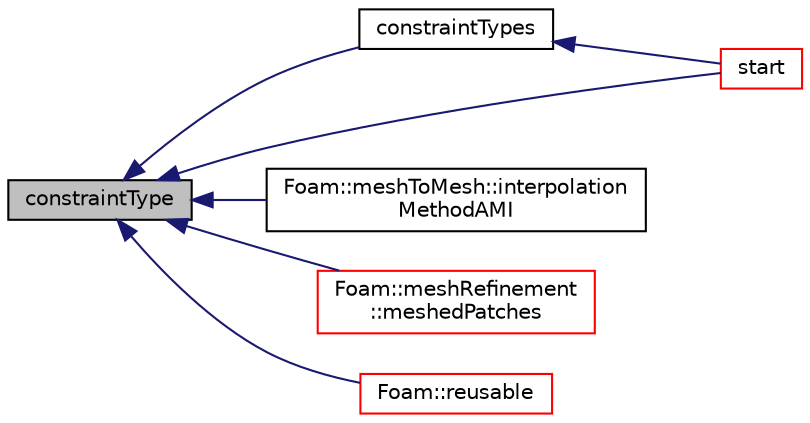 digraph "constraintType"
{
  bgcolor="transparent";
  edge [fontname="Helvetica",fontsize="10",labelfontname="Helvetica",labelfontsize="10"];
  node [fontname="Helvetica",fontsize="10",shape=record];
  rankdir="LR";
  Node1 [label="constraintType",height=0.2,width=0.4,color="black", fillcolor="grey75", style="filled", fontcolor="black"];
  Node1 -> Node2 [dir="back",color="midnightblue",fontsize="10",style="solid",fontname="Helvetica"];
  Node2 [label="constraintTypes",height=0.2,width=0.4,color="black",URL="$a01973.html#a0332049c12f6133863c992e8274422a1",tooltip="Return a list of all the constraint patch types. "];
  Node2 -> Node3 [dir="back",color="midnightblue",fontsize="10",style="solid",fontname="Helvetica"];
  Node3 [label="start",height=0.2,width=0.4,color="red",URL="$a01973.html#a861f370e41af7d54d7ff91da65de6e6a",tooltip="Return start label of this patch in the polyMesh face list. "];
  Node1 -> Node4 [dir="back",color="midnightblue",fontsize="10",style="solid",fontname="Helvetica"];
  Node4 [label="Foam::meshToMesh::interpolation\lMethodAMI",height=0.2,width=0.4,color="black",URL="$a01508.html#aef7049b730f1c37232e66c147569b92b",tooltip="Conversion between mesh and patch interpolation methods. "];
  Node1 -> Node5 [dir="back",color="midnightblue",fontsize="10",style="solid",fontname="Helvetica"];
  Node5 [label="Foam::meshRefinement\l::meshedPatches",height=0.2,width=0.4,color="red",URL="$a01503.html#afe4fe61a5ee777c81696f3c83858cf62",tooltip="Get patchIDs for patches added in addMeshedPatch. "];
  Node1 -> Node6 [dir="back",color="midnightblue",fontsize="10",style="solid",fontname="Helvetica"];
  Node6 [label="Foam::reusable",height=0.2,width=0.4,color="red",URL="$a10974.html#a4623ed3c14766d39485168a3676cf6b2"];
  Node1 -> Node3 [dir="back",color="midnightblue",fontsize="10",style="solid",fontname="Helvetica"];
}
